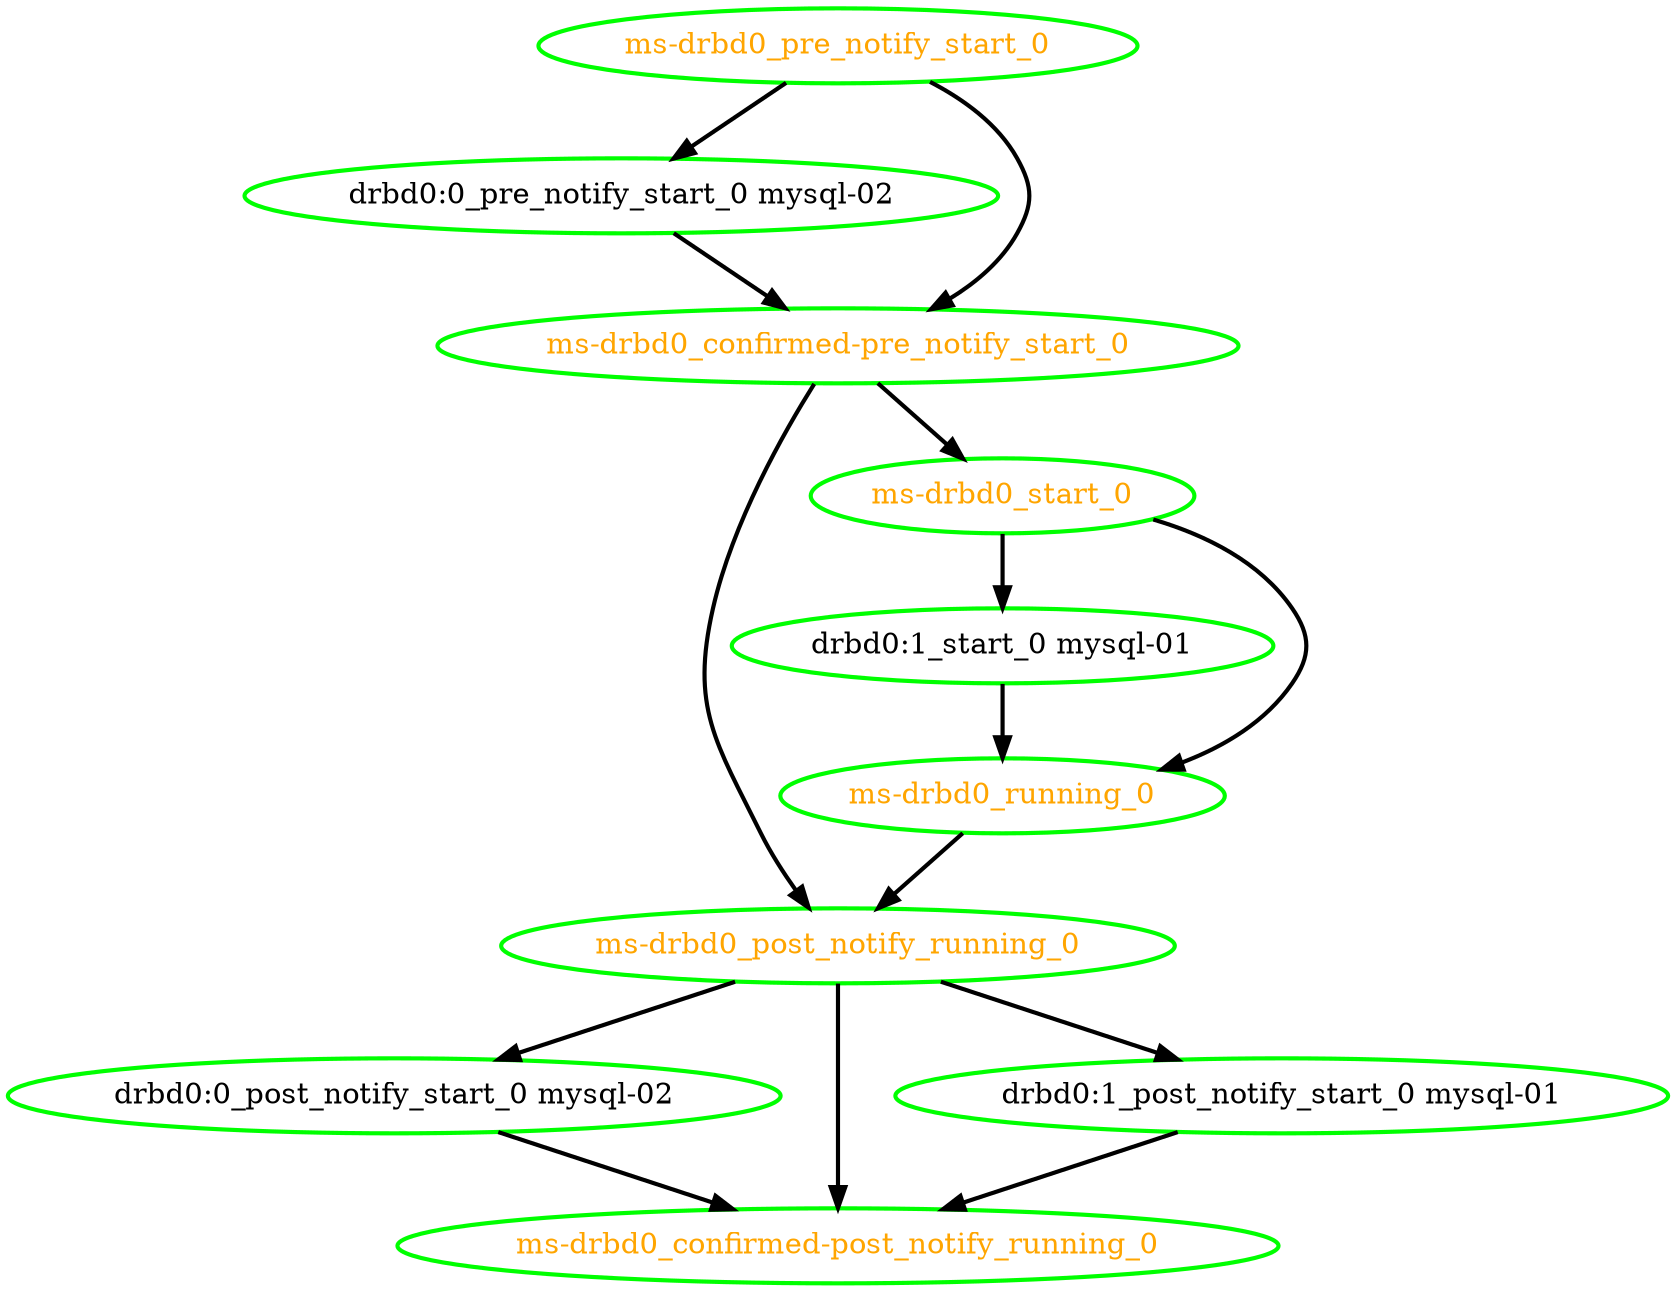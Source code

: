 digraph "g" {
"drbd0:0_post_notify_start_0 mysql-02" -> "ms-drbd0_confirmed-post_notify_running_0" [ style = bold]
"drbd0:0_post_notify_start_0 mysql-02" [ style=bold color="green" fontcolor="black" ]
"drbd0:0_pre_notify_start_0 mysql-02" -> "ms-drbd0_confirmed-pre_notify_start_0" [ style = bold]
"drbd0:0_pre_notify_start_0 mysql-02" [ style=bold color="green" fontcolor="black" ]
"drbd0:1_post_notify_start_0 mysql-01" -> "ms-drbd0_confirmed-post_notify_running_0" [ style = bold]
"drbd0:1_post_notify_start_0 mysql-01" [ style=bold color="green" fontcolor="black" ]
"drbd0:1_start_0 mysql-01" -> "ms-drbd0_running_0" [ style = bold]
"drbd0:1_start_0 mysql-01" [ style=bold color="green" fontcolor="black" ]
"ms-drbd0_confirmed-post_notify_running_0" [ style=bold color="green" fontcolor="orange" ]
"ms-drbd0_confirmed-pre_notify_start_0" -> "ms-drbd0_post_notify_running_0" [ style = bold]
"ms-drbd0_confirmed-pre_notify_start_0" -> "ms-drbd0_start_0" [ style = bold]
"ms-drbd0_confirmed-pre_notify_start_0" [ style=bold color="green" fontcolor="orange" ]
"ms-drbd0_post_notify_running_0" -> "drbd0:0_post_notify_start_0 mysql-02" [ style = bold]
"ms-drbd0_post_notify_running_0" -> "drbd0:1_post_notify_start_0 mysql-01" [ style = bold]
"ms-drbd0_post_notify_running_0" -> "ms-drbd0_confirmed-post_notify_running_0" [ style = bold]
"ms-drbd0_post_notify_running_0" [ style=bold color="green" fontcolor="orange" ]
"ms-drbd0_pre_notify_start_0" -> "drbd0:0_pre_notify_start_0 mysql-02" [ style = bold]
"ms-drbd0_pre_notify_start_0" -> "ms-drbd0_confirmed-pre_notify_start_0" [ style = bold]
"ms-drbd0_pre_notify_start_0" [ style=bold color="green" fontcolor="orange" ]
"ms-drbd0_running_0" -> "ms-drbd0_post_notify_running_0" [ style = bold]
"ms-drbd0_running_0" [ style=bold color="green" fontcolor="orange" ]
"ms-drbd0_start_0" -> "drbd0:1_start_0 mysql-01" [ style = bold]
"ms-drbd0_start_0" -> "ms-drbd0_running_0" [ style = bold]
"ms-drbd0_start_0" [ style=bold color="green" fontcolor="orange" ]
}
